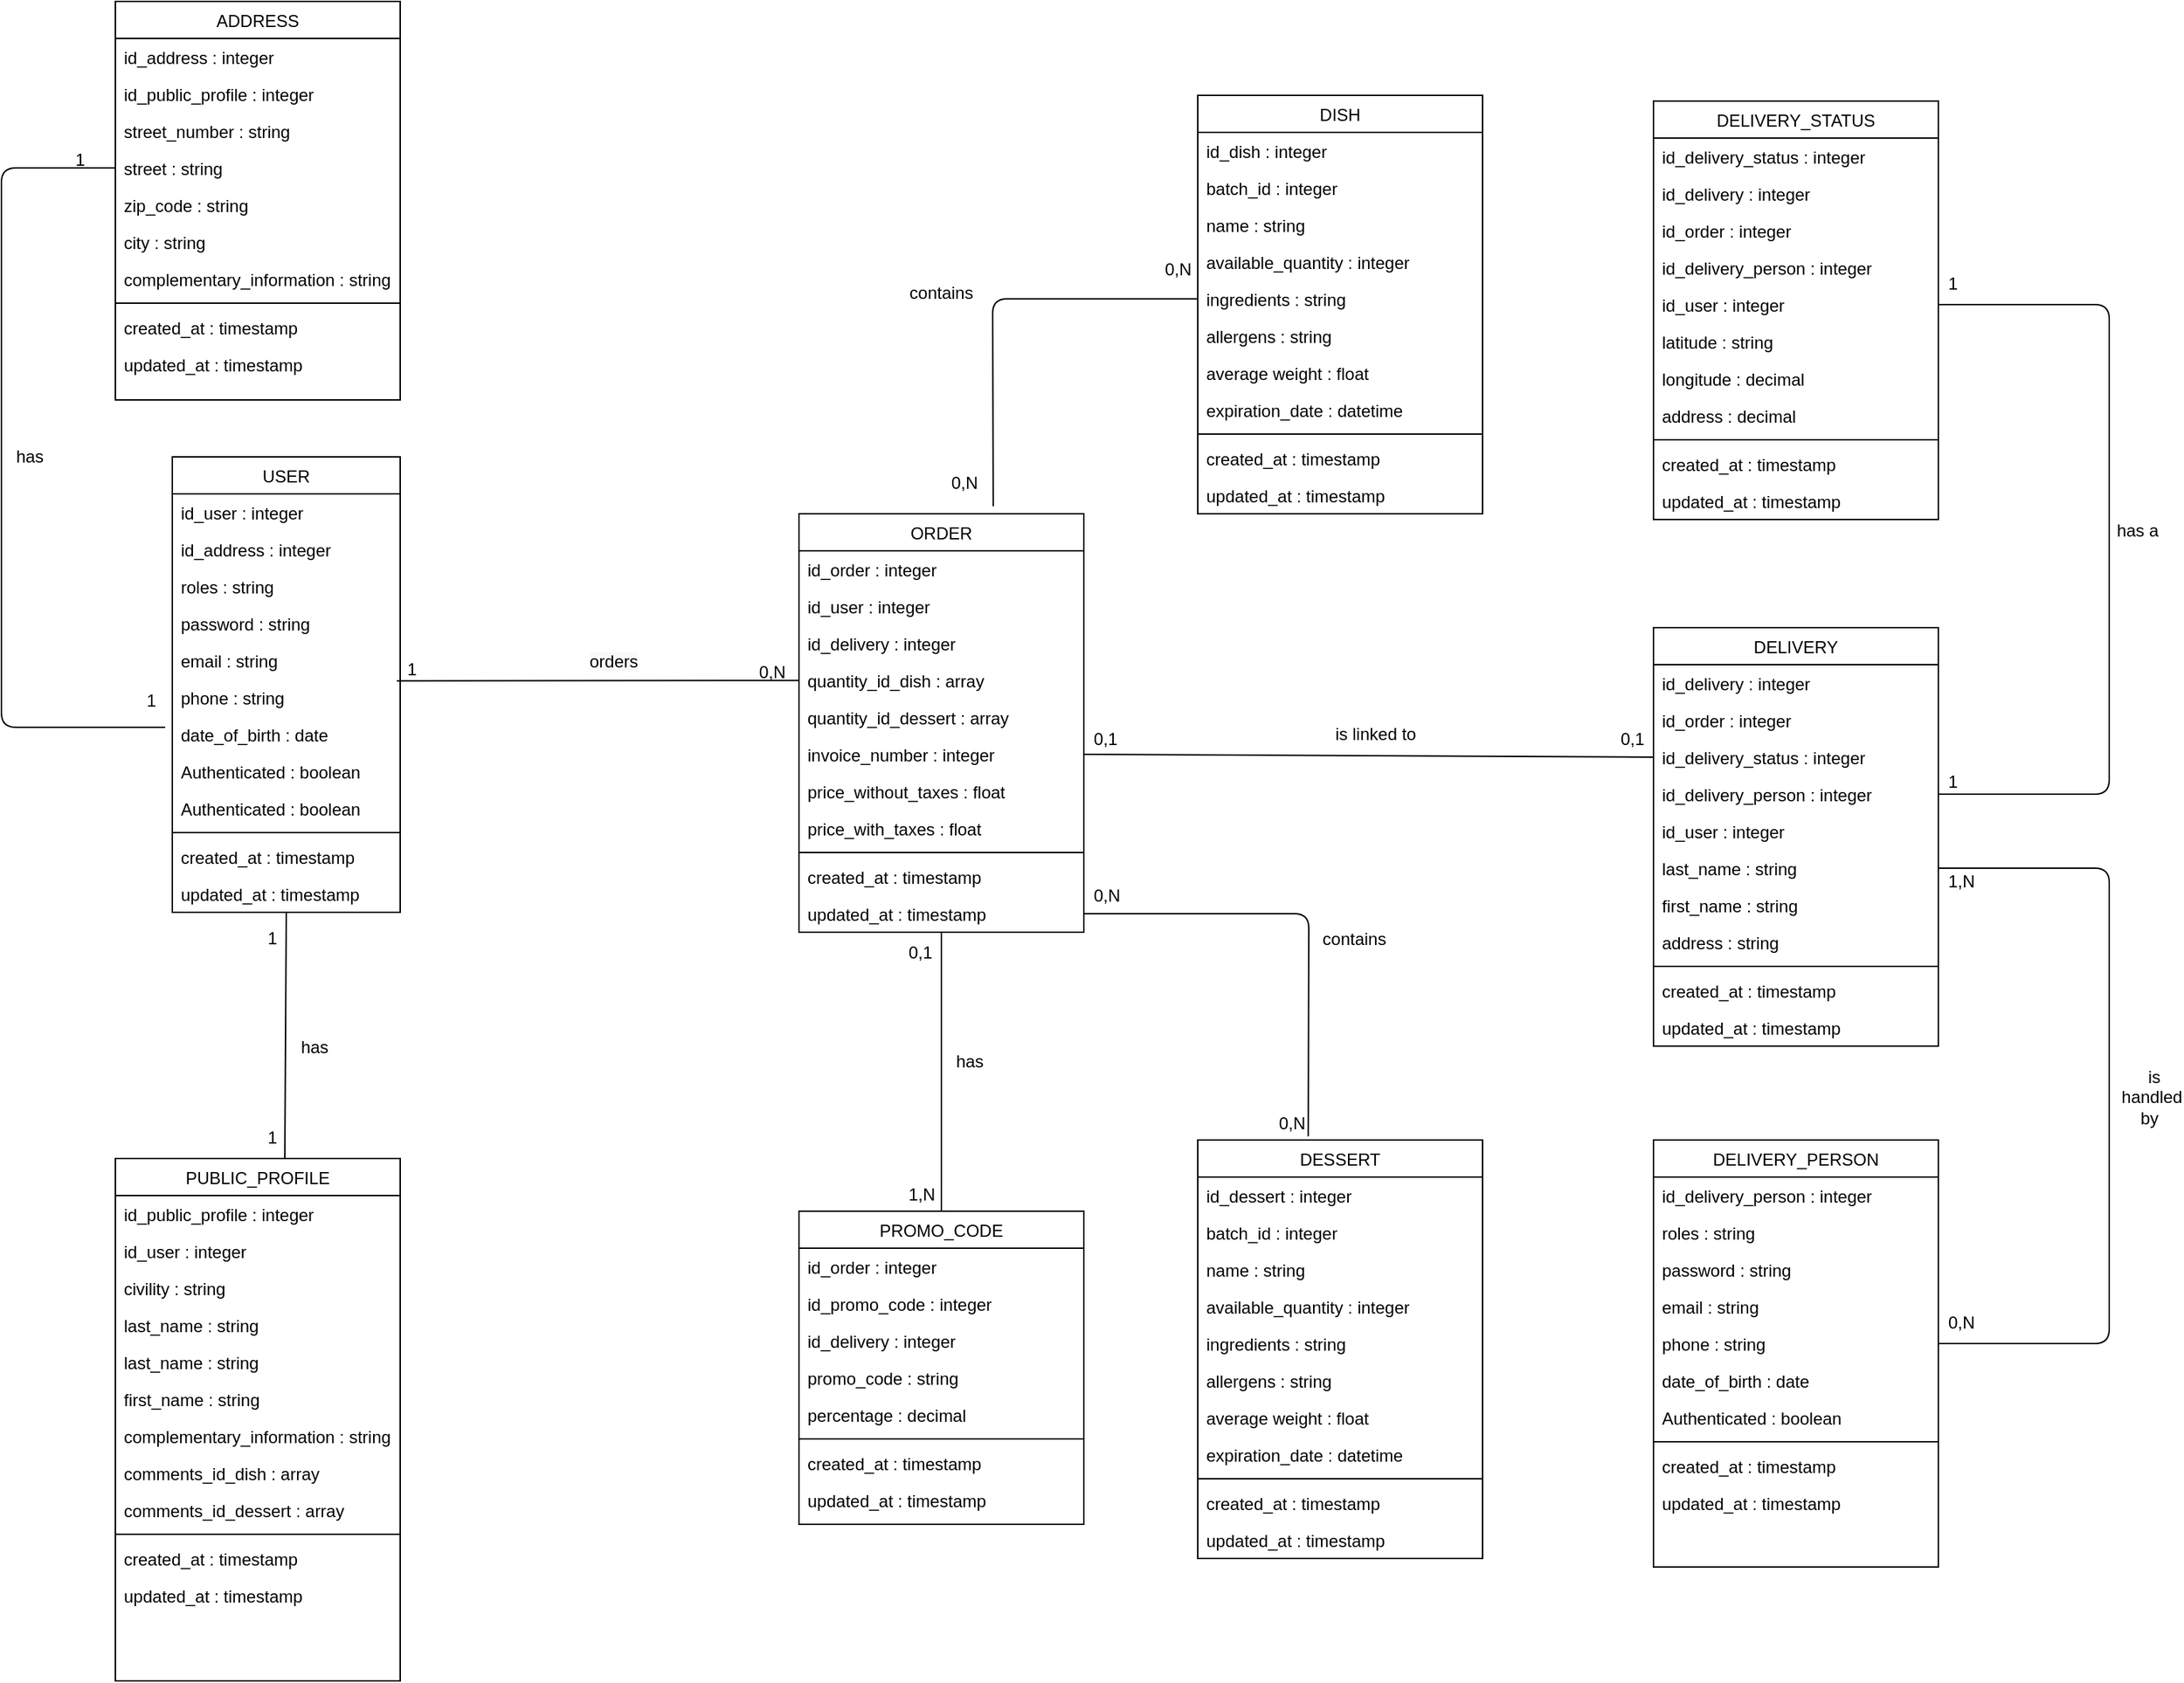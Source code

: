 <mxfile version="14.6.13" type="device"><diagram id="C5RBs43oDa-KdzZeNtuy" name="Page-1"><mxGraphModel dx="1886" dy="1972" grid="1" gridSize="10" guides="1" tooltips="1" connect="1" arrows="1" fold="1" page="1" pageScale="1" pageWidth="827" pageHeight="1169" math="0" shadow="0"><root><mxCell id="WIyWlLk6GJQsqaUBKTNV-0"/><mxCell id="WIyWlLk6GJQsqaUBKTNV-1" parent="WIyWlLk6GJQsqaUBKTNV-0"/><mxCell id="zkfFHV4jXpPFQw0GAbJ--6" value="USER" style="swimlane;fontStyle=0;align=center;verticalAlign=top;childLayout=stackLayout;horizontal=1;startSize=26;horizontalStack=0;resizeParent=1;resizeLast=0;collapsible=1;marginBottom=0;rounded=0;shadow=0;strokeWidth=1;" parent="WIyWlLk6GJQsqaUBKTNV-1" vertex="1"><mxGeometry x="160" y="80" width="160" height="320" as="geometry"><mxRectangle x="130" y="380" width="160" height="26" as="alternateBounds"/></mxGeometry></mxCell><mxCell id="zkfFHV4jXpPFQw0GAbJ--7" value="id_user : integer" style="text;align=left;verticalAlign=top;spacingLeft=4;spacingRight=4;overflow=hidden;rotatable=0;points=[[0,0.5],[1,0.5]];portConstraint=eastwest;" parent="zkfFHV4jXpPFQw0GAbJ--6" vertex="1"><mxGeometry y="26" width="160" height="26" as="geometry"/></mxCell><mxCell id="uL6CH6kMxRRnZn6X0IcA-140" value="id_address : integer" style="text;align=left;verticalAlign=top;spacingLeft=4;spacingRight=4;overflow=hidden;rotatable=0;points=[[0,0.5],[1,0.5]];portConstraint=eastwest;" parent="zkfFHV4jXpPFQw0GAbJ--6" vertex="1"><mxGeometry y="52" width="160" height="26" as="geometry"/></mxCell><mxCell id="zkfFHV4jXpPFQw0GAbJ--8" value="roles : string" style="text;align=left;verticalAlign=top;spacingLeft=4;spacingRight=4;overflow=hidden;rotatable=0;points=[[0,0.5],[1,0.5]];portConstraint=eastwest;rounded=0;shadow=0;html=0;" parent="zkfFHV4jXpPFQw0GAbJ--6" vertex="1"><mxGeometry y="78" width="160" height="26" as="geometry"/></mxCell><mxCell id="uL6CH6kMxRRnZn6X0IcA-0" value="password : string" style="text;align=left;verticalAlign=top;spacingLeft=4;spacingRight=4;overflow=hidden;rotatable=0;points=[[0,0.5],[1,0.5]];portConstraint=eastwest;rounded=0;shadow=0;html=0;" parent="zkfFHV4jXpPFQw0GAbJ--6" vertex="1"><mxGeometry y="104" width="160" height="26" as="geometry"/></mxCell><mxCell id="uL6CH6kMxRRnZn6X0IcA-1" value="email : string" style="text;align=left;verticalAlign=top;spacingLeft=4;spacingRight=4;overflow=hidden;rotatable=0;points=[[0,0.5],[1,0.5]];portConstraint=eastwest;rounded=0;shadow=0;html=0;" parent="zkfFHV4jXpPFQw0GAbJ--6" vertex="1"><mxGeometry y="130" width="160" height="26" as="geometry"/></mxCell><mxCell id="uL6CH6kMxRRnZn6X0IcA-3" value="phone : string" style="text;align=left;verticalAlign=top;spacingLeft=4;spacingRight=4;overflow=hidden;rotatable=0;points=[[0,0.5],[1,0.5]];portConstraint=eastwest;rounded=0;shadow=0;html=0;" parent="zkfFHV4jXpPFQw0GAbJ--6" vertex="1"><mxGeometry y="156" width="160" height="26" as="geometry"/></mxCell><mxCell id="uL6CH6kMxRRnZn6X0IcA-22" value="date_of_birth : date" style="text;align=left;verticalAlign=top;spacingLeft=4;spacingRight=4;overflow=hidden;rotatable=0;points=[[0,0.5],[1,0.5]];portConstraint=eastwest;rounded=0;shadow=0;html=0;" parent="zkfFHV4jXpPFQw0GAbJ--6" vertex="1"><mxGeometry y="182" width="160" height="26" as="geometry"/></mxCell><mxCell id="uL6CH6kMxRRnZn6X0IcA-137" value="Authenticated : boolean" style="text;align=left;verticalAlign=top;spacingLeft=4;spacingRight=4;overflow=hidden;rotatable=0;points=[[0,0.5],[1,0.5]];portConstraint=eastwest;rounded=0;shadow=0;html=0;" parent="zkfFHV4jXpPFQw0GAbJ--6" vertex="1"><mxGeometry y="208" width="160" height="26" as="geometry"/></mxCell><mxCell id="uL6CH6kMxRRnZn6X0IcA-4" value="Authenticated : boolean" style="text;align=left;verticalAlign=top;spacingLeft=4;spacingRight=4;overflow=hidden;rotatable=0;points=[[0,0.5],[1,0.5]];portConstraint=eastwest;rounded=0;shadow=0;html=0;" parent="zkfFHV4jXpPFQw0GAbJ--6" vertex="1"><mxGeometry y="234" width="160" height="26" as="geometry"/></mxCell><mxCell id="zkfFHV4jXpPFQw0GAbJ--9" value="" style="line;html=1;strokeWidth=1;align=left;verticalAlign=middle;spacingTop=-1;spacingLeft=3;spacingRight=3;rotatable=0;labelPosition=right;points=[];portConstraint=eastwest;" parent="zkfFHV4jXpPFQw0GAbJ--6" vertex="1"><mxGeometry y="260" width="160" height="8" as="geometry"/></mxCell><mxCell id="zkfFHV4jXpPFQw0GAbJ--11" value="created_at : timestamp" style="text;align=left;verticalAlign=top;spacingLeft=4;spacingRight=4;overflow=hidden;rotatable=0;points=[[0,0.5],[1,0.5]];portConstraint=eastwest;" parent="zkfFHV4jXpPFQw0GAbJ--6" vertex="1"><mxGeometry y="268" width="160" height="26" as="geometry"/></mxCell><mxCell id="zkfFHV4jXpPFQw0GAbJ--10" value="updated_at : timestamp" style="text;align=left;verticalAlign=top;spacingLeft=4;spacingRight=4;overflow=hidden;rotatable=0;points=[[0,0.5],[1,0.5]];portConstraint=eastwest;fontStyle=0" parent="zkfFHV4jXpPFQw0GAbJ--6" vertex="1"><mxGeometry y="294" width="160" height="26" as="geometry"/></mxCell><mxCell id="uL6CH6kMxRRnZn6X0IcA-5" value="ADDRESS&#10;" style="swimlane;fontStyle=0;align=center;verticalAlign=top;childLayout=stackLayout;horizontal=1;startSize=26;horizontalStack=0;resizeParent=1;resizeLast=0;collapsible=1;marginBottom=0;rounded=0;shadow=0;strokeWidth=1;" parent="WIyWlLk6GJQsqaUBKTNV-1" vertex="1"><mxGeometry x="120" y="-240" width="200" height="280" as="geometry"><mxRectangle x="130" y="380" width="160" height="26" as="alternateBounds"/></mxGeometry></mxCell><mxCell id="uL6CH6kMxRRnZn6X0IcA-6" value="id_address : integer" style="text;align=left;verticalAlign=top;spacingLeft=4;spacingRight=4;overflow=hidden;rotatable=0;points=[[0,0.5],[1,0.5]];portConstraint=eastwest;" parent="uL6CH6kMxRRnZn6X0IcA-5" vertex="1"><mxGeometry y="26" width="200" height="26" as="geometry"/></mxCell><mxCell id="uL6CH6kMxRRnZn6X0IcA-7" value="id_public_profile : integer" style="text;align=left;verticalAlign=top;spacingLeft=4;spacingRight=4;overflow=hidden;rotatable=0;points=[[0,0.5],[1,0.5]];portConstraint=eastwest;rounded=0;shadow=0;html=0;" parent="uL6CH6kMxRRnZn6X0IcA-5" vertex="1"><mxGeometry y="52" width="200" height="26" as="geometry"/></mxCell><mxCell id="uL6CH6kMxRRnZn6X0IcA-8" value="street_number : string" style="text;align=left;verticalAlign=top;spacingLeft=4;spacingRight=4;overflow=hidden;rotatable=0;points=[[0,0.5],[1,0.5]];portConstraint=eastwest;rounded=0;shadow=0;html=0;" parent="uL6CH6kMxRRnZn6X0IcA-5" vertex="1"><mxGeometry y="78" width="200" height="26" as="geometry"/></mxCell><mxCell id="uL6CH6kMxRRnZn6X0IcA-9" value="street : string" style="text;align=left;verticalAlign=top;spacingLeft=4;spacingRight=4;overflow=hidden;rotatable=0;points=[[0,0.5],[1,0.5]];portConstraint=eastwest;rounded=0;shadow=0;html=0;" parent="uL6CH6kMxRRnZn6X0IcA-5" vertex="1"><mxGeometry y="104" width="200" height="26" as="geometry"/></mxCell><mxCell id="uL6CH6kMxRRnZn6X0IcA-10" value="zip_code : string" style="text;align=left;verticalAlign=top;spacingLeft=4;spacingRight=4;overflow=hidden;rotatable=0;points=[[0,0.5],[1,0.5]];portConstraint=eastwest;rounded=0;shadow=0;html=0;" parent="uL6CH6kMxRRnZn6X0IcA-5" vertex="1"><mxGeometry y="130" width="200" height="26" as="geometry"/></mxCell><mxCell id="uL6CH6kMxRRnZn6X0IcA-11" value="city : string" style="text;align=left;verticalAlign=top;spacingLeft=4;spacingRight=4;overflow=hidden;rotatable=0;points=[[0,0.5],[1,0.5]];portConstraint=eastwest;rounded=0;shadow=0;html=0;" parent="uL6CH6kMxRRnZn6X0IcA-5" vertex="1"><mxGeometry y="156" width="200" height="26" as="geometry"/></mxCell><mxCell id="uL6CH6kMxRRnZn6X0IcA-15" value="complementary_information : string" style="text;align=left;verticalAlign=top;spacingLeft=4;spacingRight=4;overflow=hidden;rotatable=0;points=[[0,0.5],[1,0.5]];portConstraint=eastwest;rounded=0;shadow=0;html=0;" parent="uL6CH6kMxRRnZn6X0IcA-5" vertex="1"><mxGeometry y="182" width="200" height="26" as="geometry"/></mxCell><mxCell id="uL6CH6kMxRRnZn6X0IcA-12" value="" style="line;html=1;strokeWidth=1;align=left;verticalAlign=middle;spacingTop=-1;spacingLeft=3;spacingRight=3;rotatable=0;labelPosition=right;points=[];portConstraint=eastwest;" parent="uL6CH6kMxRRnZn6X0IcA-5" vertex="1"><mxGeometry y="208" width="200" height="8" as="geometry"/></mxCell><mxCell id="uL6CH6kMxRRnZn6X0IcA-13" value="created_at : timestamp" style="text;align=left;verticalAlign=top;spacingLeft=4;spacingRight=4;overflow=hidden;rotatable=0;points=[[0,0.5],[1,0.5]];portConstraint=eastwest;" parent="uL6CH6kMxRRnZn6X0IcA-5" vertex="1"><mxGeometry y="216" width="200" height="26" as="geometry"/></mxCell><mxCell id="uL6CH6kMxRRnZn6X0IcA-14" value="updated_at : timestamp" style="text;align=left;verticalAlign=top;spacingLeft=4;spacingRight=4;overflow=hidden;rotatable=0;points=[[0,0.5],[1,0.5]];portConstraint=eastwest;fontStyle=0" parent="uL6CH6kMxRRnZn6X0IcA-5" vertex="1"><mxGeometry y="242" width="200" height="26" as="geometry"/></mxCell><mxCell id="uL6CH6kMxRRnZn6X0IcA-16" value="PUBLIC_PROFILE" style="swimlane;fontStyle=0;align=center;verticalAlign=top;childLayout=stackLayout;horizontal=1;startSize=26;horizontalStack=0;resizeParent=1;resizeLast=0;collapsible=1;marginBottom=0;rounded=0;shadow=0;strokeWidth=1;" parent="WIyWlLk6GJQsqaUBKTNV-1" vertex="1"><mxGeometry x="120" y="573" width="200" height="367" as="geometry"><mxRectangle x="130" y="380" width="160" height="26" as="alternateBounds"/></mxGeometry></mxCell><mxCell id="uL6CH6kMxRRnZn6X0IcA-17" value="id_public_profile : integer" style="text;align=left;verticalAlign=top;spacingLeft=4;spacingRight=4;overflow=hidden;rotatable=0;points=[[0,0.5],[1,0.5]];portConstraint=eastwest;" parent="uL6CH6kMxRRnZn6X0IcA-16" vertex="1"><mxGeometry y="26" width="200" height="26" as="geometry"/></mxCell><mxCell id="uL6CH6kMxRRnZn6X0IcA-18" value="id_user : integer" style="text;align=left;verticalAlign=top;spacingLeft=4;spacingRight=4;overflow=hidden;rotatable=0;points=[[0,0.5],[1,0.5]];portConstraint=eastwest;rounded=0;shadow=0;html=0;" parent="uL6CH6kMxRRnZn6X0IcA-16" vertex="1"><mxGeometry y="52" width="200" height="26" as="geometry"/></mxCell><mxCell id="uL6CH6kMxRRnZn6X0IcA-19" value="civility : string" style="text;align=left;verticalAlign=top;spacingLeft=4;spacingRight=4;overflow=hidden;rotatable=0;points=[[0,0.5],[1,0.5]];portConstraint=eastwest;rounded=0;shadow=0;html=0;" parent="uL6CH6kMxRRnZn6X0IcA-16" vertex="1"><mxGeometry y="78" width="200" height="26" as="geometry"/></mxCell><mxCell id="uL6CH6kMxRRnZn6X0IcA-136" value="last_name : string" style="text;align=left;verticalAlign=top;spacingLeft=4;spacingRight=4;overflow=hidden;rotatable=0;points=[[0,0.5],[1,0.5]];portConstraint=eastwest;rounded=0;shadow=0;html=0;" parent="uL6CH6kMxRRnZn6X0IcA-16" vertex="1"><mxGeometry y="104" width="200" height="26" as="geometry"/></mxCell><mxCell id="uL6CH6kMxRRnZn6X0IcA-20" value="last_name : string" style="text;align=left;verticalAlign=top;spacingLeft=4;spacingRight=4;overflow=hidden;rotatable=0;points=[[0,0.5],[1,0.5]];portConstraint=eastwest;rounded=0;shadow=0;html=0;" parent="uL6CH6kMxRRnZn6X0IcA-16" vertex="1"><mxGeometry y="130" width="200" height="26" as="geometry"/></mxCell><mxCell id="uL6CH6kMxRRnZn6X0IcA-21" value="first_name : string" style="text;align=left;verticalAlign=top;spacingLeft=4;spacingRight=4;overflow=hidden;rotatable=0;points=[[0,0.5],[1,0.5]];portConstraint=eastwest;rounded=0;shadow=0;html=0;" parent="uL6CH6kMxRRnZn6X0IcA-16" vertex="1"><mxGeometry y="156" width="200" height="26" as="geometry"/></mxCell><mxCell id="uL6CH6kMxRRnZn6X0IcA-23" value="complementary_information : string" style="text;align=left;verticalAlign=top;spacingLeft=4;spacingRight=4;overflow=hidden;rotatable=0;points=[[0,0.5],[1,0.5]];portConstraint=eastwest;rounded=0;shadow=0;html=0;" parent="uL6CH6kMxRRnZn6X0IcA-16" vertex="1"><mxGeometry y="182" width="200" height="26" as="geometry"/></mxCell><mxCell id="uL6CH6kMxRRnZn6X0IcA-135" value="comments_id_dish : array" style="text;align=left;verticalAlign=top;spacingLeft=4;spacingRight=4;overflow=hidden;rotatable=0;points=[[0,0.5],[1,0.5]];portConstraint=eastwest;rounded=0;shadow=0;html=0;" parent="uL6CH6kMxRRnZn6X0IcA-16" vertex="1"><mxGeometry y="208" width="200" height="26" as="geometry"/></mxCell><mxCell id="uL6CH6kMxRRnZn6X0IcA-142" value="comments_id_dessert : array" style="text;align=left;verticalAlign=top;spacingLeft=4;spacingRight=4;overflow=hidden;rotatable=0;points=[[0,0.5],[1,0.5]];portConstraint=eastwest;rounded=0;shadow=0;html=0;" parent="uL6CH6kMxRRnZn6X0IcA-16" vertex="1"><mxGeometry y="234" width="200" height="26" as="geometry"/></mxCell><mxCell id="uL6CH6kMxRRnZn6X0IcA-24" value="" style="line;html=1;strokeWidth=1;align=left;verticalAlign=middle;spacingTop=-1;spacingLeft=3;spacingRight=3;rotatable=0;labelPosition=right;points=[];portConstraint=eastwest;" parent="uL6CH6kMxRRnZn6X0IcA-16" vertex="1"><mxGeometry y="260" width="200" height="8" as="geometry"/></mxCell><mxCell id="uL6CH6kMxRRnZn6X0IcA-25" value="created_at : timestamp" style="text;align=left;verticalAlign=top;spacingLeft=4;spacingRight=4;overflow=hidden;rotatable=0;points=[[0,0.5],[1,0.5]];portConstraint=eastwest;" parent="uL6CH6kMxRRnZn6X0IcA-16" vertex="1"><mxGeometry y="268" width="200" height="26" as="geometry"/></mxCell><mxCell id="uL6CH6kMxRRnZn6X0IcA-26" value="updated_at : timestamp" style="text;align=left;verticalAlign=top;spacingLeft=4;spacingRight=4;overflow=hidden;rotatable=0;points=[[0,0.5],[1,0.5]];portConstraint=eastwest;fontStyle=0" parent="uL6CH6kMxRRnZn6X0IcA-16" vertex="1"><mxGeometry y="294" width="200" height="26" as="geometry"/></mxCell><mxCell id="uL6CH6kMxRRnZn6X0IcA-28" value="" style="endArrow=none;html=1;entryX=0;entryY=0.5;entryDx=0;entryDy=0;" parent="WIyWlLk6GJQsqaUBKTNV-1" target="uL6CH6kMxRRnZn6X0IcA-9" edge="1"><mxGeometry width="50" height="50" relative="1" as="geometry"><mxPoint x="155" y="270" as="sourcePoint"/><mxPoint x="90" y="10" as="targetPoint"/><Array as="points"><mxPoint x="40" y="270"/><mxPoint x="40" y="-123"/></Array></mxGeometry></mxCell><mxCell id="uL6CH6kMxRRnZn6X0IcA-29" value="1" style="resizable=0;align=left;verticalAlign=bottom;labelBackgroundColor=none;fontSize=12;" parent="WIyWlLk6GJQsqaUBKTNV-1" connectable="0" vertex="1"><mxGeometry x="90" y="-120" as="geometry"/></mxCell><mxCell id="uL6CH6kMxRRnZn6X0IcA-31" value="" style="endArrow=none;html=1;entryX=0.5;entryY=1;entryDx=0;entryDy=0;exitX=0.595;exitY=0;exitDx=0;exitDy=0;exitPerimeter=0;" parent="WIyWlLk6GJQsqaUBKTNV-1" source="uL6CH6kMxRRnZn6X0IcA-16" target="zkfFHV4jXpPFQw0GAbJ--6" edge="1"><mxGeometry width="50" height="50" relative="1" as="geometry"><mxPoint x="240" y="441" as="sourcePoint"/><mxPoint x="280" y="380" as="targetPoint"/></mxGeometry></mxCell><mxCell id="uL6CH6kMxRRnZn6X0IcA-33" value="1" style="resizable=0;align=left;verticalAlign=bottom;labelBackgroundColor=none;fontSize=12;" parent="WIyWlLk6GJQsqaUBKTNV-1" connectable="0" vertex="1"><mxGeometry x="220" y="540" as="geometry"><mxPoint x="5" y="27" as="offset"/></mxGeometry></mxCell><mxCell id="uL6CH6kMxRRnZn6X0IcA-34" value="has" style="text;html=1;strokeColor=none;fillColor=none;align=center;verticalAlign=middle;whiteSpace=wrap;rounded=0;" parent="WIyWlLk6GJQsqaUBKTNV-1" vertex="1"><mxGeometry x="40" y="75" width="40" height="10" as="geometry"/></mxCell><mxCell id="uL6CH6kMxRRnZn6X0IcA-37" value="has" style="text;html=1;strokeColor=none;fillColor=none;align=center;verticalAlign=middle;whiteSpace=wrap;rounded=0;" parent="WIyWlLk6GJQsqaUBKTNV-1" vertex="1"><mxGeometry x="240" y="490" width="40" height="10" as="geometry"/></mxCell><mxCell id="uL6CH6kMxRRnZn6X0IcA-41" value="ORDER" style="swimlane;fontStyle=0;align=center;verticalAlign=top;childLayout=stackLayout;horizontal=1;startSize=26;horizontalStack=0;resizeParent=1;resizeLast=0;collapsible=1;marginBottom=0;rounded=0;shadow=0;strokeWidth=1;" parent="WIyWlLk6GJQsqaUBKTNV-1" vertex="1"><mxGeometry x="600" y="120" width="200" height="294" as="geometry"><mxRectangle x="130" y="380" width="160" height="26" as="alternateBounds"/></mxGeometry></mxCell><mxCell id="uL6CH6kMxRRnZn6X0IcA-42" value="id_order : integer" style="text;align=left;verticalAlign=top;spacingLeft=4;spacingRight=4;overflow=hidden;rotatable=0;points=[[0,0.5],[1,0.5]];portConstraint=eastwest;" parent="uL6CH6kMxRRnZn6X0IcA-41" vertex="1"><mxGeometry y="26" width="200" height="26" as="geometry"/></mxCell><mxCell id="uL6CH6kMxRRnZn6X0IcA-44" value="id_user : integer" style="text;align=left;verticalAlign=top;spacingLeft=4;spacingRight=4;overflow=hidden;rotatable=0;points=[[0,0.5],[1,0.5]];portConstraint=eastwest;rounded=0;shadow=0;html=0;" parent="uL6CH6kMxRRnZn6X0IcA-41" vertex="1"><mxGeometry y="52" width="200" height="26" as="geometry"/></mxCell><mxCell id="uL6CH6kMxRRnZn6X0IcA-45" value="id_delivery : integer" style="text;align=left;verticalAlign=top;spacingLeft=4;spacingRight=4;overflow=hidden;rotatable=0;points=[[0,0.5],[1,0.5]];portConstraint=eastwest;rounded=0;shadow=0;html=0;" parent="uL6CH6kMxRRnZn6X0IcA-41" vertex="1"><mxGeometry y="78" width="200" height="26" as="geometry"/></mxCell><mxCell id="uL6CH6kMxRRnZn6X0IcA-111" value="quantity_id_dish : array" style="text;align=left;verticalAlign=top;spacingLeft=4;spacingRight=4;overflow=hidden;rotatable=0;points=[[0,0.5],[1,0.5]];portConstraint=eastwest;rounded=0;shadow=0;html=0;" parent="uL6CH6kMxRRnZn6X0IcA-41" vertex="1"><mxGeometry y="104" width="200" height="26" as="geometry"/></mxCell><mxCell id="uL6CH6kMxRRnZn6X0IcA-112" value="quantity_id_dessert : array" style="text;align=left;verticalAlign=top;spacingLeft=4;spacingRight=4;overflow=hidden;rotatable=0;points=[[0,0.5],[1,0.5]];portConstraint=eastwest;rounded=0;shadow=0;html=0;" parent="uL6CH6kMxRRnZn6X0IcA-41" vertex="1"><mxGeometry y="130" width="200" height="26" as="geometry"/></mxCell><mxCell id="uL6CH6kMxRRnZn6X0IcA-43" value="invoice_number : integer" style="text;align=left;verticalAlign=top;spacingLeft=4;spacingRight=4;overflow=hidden;rotatable=0;points=[[0,0.5],[1,0.5]];portConstraint=eastwest;rounded=0;shadow=0;html=0;" parent="uL6CH6kMxRRnZn6X0IcA-41" vertex="1"><mxGeometry y="156" width="200" height="26" as="geometry"/></mxCell><mxCell id="uL6CH6kMxRRnZn6X0IcA-47" value="price_without_taxes : float" style="text;align=left;verticalAlign=top;spacingLeft=4;spacingRight=4;overflow=hidden;rotatable=0;points=[[0,0.5],[1,0.5]];portConstraint=eastwest;rounded=0;shadow=0;html=0;" parent="uL6CH6kMxRRnZn6X0IcA-41" vertex="1"><mxGeometry y="182" width="200" height="26" as="geometry"/></mxCell><mxCell id="uL6CH6kMxRRnZn6X0IcA-48" value="price_with_taxes : float" style="text;align=left;verticalAlign=top;spacingLeft=4;spacingRight=4;overflow=hidden;rotatable=0;points=[[0,0.5],[1,0.5]];portConstraint=eastwest;rounded=0;shadow=0;html=0;" parent="uL6CH6kMxRRnZn6X0IcA-41" vertex="1"><mxGeometry y="208" width="200" height="26" as="geometry"/></mxCell><mxCell id="uL6CH6kMxRRnZn6X0IcA-49" value="" style="line;html=1;strokeWidth=1;align=left;verticalAlign=middle;spacingTop=-1;spacingLeft=3;spacingRight=3;rotatable=0;labelPosition=right;points=[];portConstraint=eastwest;" parent="uL6CH6kMxRRnZn6X0IcA-41" vertex="1"><mxGeometry y="234" width="200" height="8" as="geometry"/></mxCell><mxCell id="uL6CH6kMxRRnZn6X0IcA-50" value="created_at : timestamp" style="text;align=left;verticalAlign=top;spacingLeft=4;spacingRight=4;overflow=hidden;rotatable=0;points=[[0,0.5],[1,0.5]];portConstraint=eastwest;" parent="uL6CH6kMxRRnZn6X0IcA-41" vertex="1"><mxGeometry y="242" width="200" height="26" as="geometry"/></mxCell><mxCell id="uL6CH6kMxRRnZn6X0IcA-51" value="updated_at : timestamp" style="text;align=left;verticalAlign=top;spacingLeft=4;spacingRight=4;overflow=hidden;rotatable=0;points=[[0,0.5],[1,0.5]];portConstraint=eastwest;fontStyle=0" parent="uL6CH6kMxRRnZn6X0IcA-41" vertex="1"><mxGeometry y="268" width="200" height="26" as="geometry"/></mxCell><mxCell id="uL6CH6kMxRRnZn6X0IcA-52" value="" style="endArrow=none;html=1;exitX=0.985;exitY=1.051;exitDx=0;exitDy=0;exitPerimeter=0;" parent="WIyWlLk6GJQsqaUBKTNV-1" source="uL6CH6kMxRRnZn6X0IcA-1" target="uL6CH6kMxRRnZn6X0IcA-111" edge="1"><mxGeometry width="50" height="50" relative="1" as="geometry"><mxPoint x="420" y="290" as="sourcePoint"/><mxPoint x="470" y="240" as="targetPoint"/></mxGeometry></mxCell><mxCell id="uL6CH6kMxRRnZn6X0IcA-53" value="&lt;span style=&quot;color: rgb(0 , 0 , 0) ; font-family: &amp;#34;helvetica&amp;#34; ; font-size: 12px ; font-style: normal ; font-weight: 400 ; letter-spacing: normal ; text-indent: 0px ; text-transform: none ; word-spacing: 0px ; background-color: rgb(248 , 249 , 250) ; display: inline ; float: none&quot;&gt;orders&lt;/span&gt;" style="text;whiteSpace=wrap;html=1;align=center;" parent="WIyWlLk6GJQsqaUBKTNV-1" vertex="1"><mxGeometry x="350" y="210" width="240" height="30" as="geometry"/></mxCell><mxCell id="uL6CH6kMxRRnZn6X0IcA-55" value="1" style="resizable=0;align=left;verticalAlign=bottom;labelBackgroundColor=none;fontSize=12;" parent="WIyWlLk6GJQsqaUBKTNV-1" connectable="0" vertex="1"><mxGeometry x="320" y="230" as="geometry"><mxPoint x="3" y="8" as="offset"/></mxGeometry></mxCell><mxCell id="uL6CH6kMxRRnZn6X0IcA-56" value="0,N" style="resizable=0;align=left;verticalAlign=bottom;labelBackgroundColor=none;fontSize=12;" parent="WIyWlLk6GJQsqaUBKTNV-1" connectable="0" vertex="1"><mxGeometry x="570" y="240" as="geometry"/></mxCell><mxCell id="uL6CH6kMxRRnZn6X0IcA-62" value="DELIVERY_PERSON" style="swimlane;fontStyle=0;align=center;verticalAlign=top;childLayout=stackLayout;horizontal=1;startSize=26;horizontalStack=0;resizeParent=1;resizeLast=0;collapsible=1;marginBottom=0;rounded=0;shadow=0;strokeWidth=1;" parent="WIyWlLk6GJQsqaUBKTNV-1" vertex="1"><mxGeometry x="1200" y="560" width="200" height="300" as="geometry"><mxRectangle x="130" y="380" width="160" height="26" as="alternateBounds"/></mxGeometry></mxCell><mxCell id="uL6CH6kMxRRnZn6X0IcA-63" value="id_delivery_person : integer" style="text;align=left;verticalAlign=top;spacingLeft=4;spacingRight=4;overflow=hidden;rotatable=0;points=[[0,0.5],[1,0.5]];portConstraint=eastwest;" parent="uL6CH6kMxRRnZn6X0IcA-62" vertex="1"><mxGeometry y="26" width="200" height="26" as="geometry"/></mxCell><mxCell id="uL6CH6kMxRRnZn6X0IcA-64" value="roles : string" style="text;align=left;verticalAlign=top;spacingLeft=4;spacingRight=4;overflow=hidden;rotatable=0;points=[[0,0.5],[1,0.5]];portConstraint=eastwest;rounded=0;shadow=0;html=0;" parent="uL6CH6kMxRRnZn6X0IcA-62" vertex="1"><mxGeometry y="52" width="200" height="26" as="geometry"/></mxCell><mxCell id="uL6CH6kMxRRnZn6X0IcA-65" value="password : string" style="text;align=left;verticalAlign=top;spacingLeft=4;spacingRight=4;overflow=hidden;rotatable=0;points=[[0,0.5],[1,0.5]];portConstraint=eastwest;rounded=0;shadow=0;html=0;" parent="uL6CH6kMxRRnZn6X0IcA-62" vertex="1"><mxGeometry y="78" width="200" height="26" as="geometry"/></mxCell><mxCell id="uL6CH6kMxRRnZn6X0IcA-66" value="email : string" style="text;align=left;verticalAlign=top;spacingLeft=4;spacingRight=4;overflow=hidden;rotatable=0;points=[[0,0.5],[1,0.5]];portConstraint=eastwest;rounded=0;shadow=0;html=0;" parent="uL6CH6kMxRRnZn6X0IcA-62" vertex="1"><mxGeometry y="104" width="200" height="26" as="geometry"/></mxCell><mxCell id="uL6CH6kMxRRnZn6X0IcA-67" value="phone : string" style="text;align=left;verticalAlign=top;spacingLeft=4;spacingRight=4;overflow=hidden;rotatable=0;points=[[0,0.5],[1,0.5]];portConstraint=eastwest;rounded=0;shadow=0;html=0;" parent="uL6CH6kMxRRnZn6X0IcA-62" vertex="1"><mxGeometry y="130" width="200" height="26" as="geometry"/></mxCell><mxCell id="uL6CH6kMxRRnZn6X0IcA-68" value="date_of_birth : date" style="text;align=left;verticalAlign=top;spacingLeft=4;spacingRight=4;overflow=hidden;rotatable=0;points=[[0,0.5],[1,0.5]];portConstraint=eastwest;rounded=0;shadow=0;html=0;" parent="uL6CH6kMxRRnZn6X0IcA-62" vertex="1"><mxGeometry y="156" width="200" height="26" as="geometry"/></mxCell><mxCell id="uL6CH6kMxRRnZn6X0IcA-69" value="Authenticated : boolean" style="text;align=left;verticalAlign=top;spacingLeft=4;spacingRight=4;overflow=hidden;rotatable=0;points=[[0,0.5],[1,0.5]];portConstraint=eastwest;rounded=0;shadow=0;html=0;" parent="uL6CH6kMxRRnZn6X0IcA-62" vertex="1"><mxGeometry y="182" width="200" height="26" as="geometry"/></mxCell><mxCell id="uL6CH6kMxRRnZn6X0IcA-70" value="" style="line;html=1;strokeWidth=1;align=left;verticalAlign=middle;spacingTop=-1;spacingLeft=3;spacingRight=3;rotatable=0;labelPosition=right;points=[];portConstraint=eastwest;" parent="uL6CH6kMxRRnZn6X0IcA-62" vertex="1"><mxGeometry y="208" width="200" height="8" as="geometry"/></mxCell><mxCell id="uL6CH6kMxRRnZn6X0IcA-71" value="created_at : timestamp" style="text;align=left;verticalAlign=top;spacingLeft=4;spacingRight=4;overflow=hidden;rotatable=0;points=[[0,0.5],[1,0.5]];portConstraint=eastwest;" parent="uL6CH6kMxRRnZn6X0IcA-62" vertex="1"><mxGeometry y="216" width="200" height="26" as="geometry"/></mxCell><mxCell id="uL6CH6kMxRRnZn6X0IcA-72" value="updated_at : timestamp" style="text;align=left;verticalAlign=top;spacingLeft=4;spacingRight=4;overflow=hidden;rotatable=0;points=[[0,0.5],[1,0.5]];portConstraint=eastwest;fontStyle=0" parent="uL6CH6kMxRRnZn6X0IcA-62" vertex="1"><mxGeometry y="242" width="200" height="26" as="geometry"/></mxCell><mxCell id="uL6CH6kMxRRnZn6X0IcA-73" value="PROMO_CODE&#10;" style="swimlane;fontStyle=0;align=center;verticalAlign=top;childLayout=stackLayout;horizontal=1;startSize=26;horizontalStack=0;resizeParent=1;resizeLast=0;collapsible=1;marginBottom=0;rounded=0;shadow=0;strokeWidth=1;" parent="WIyWlLk6GJQsqaUBKTNV-1" vertex="1"><mxGeometry x="600" y="610" width="200" height="220" as="geometry"><mxRectangle x="130" y="380" width="160" height="26" as="alternateBounds"/></mxGeometry></mxCell><mxCell id="uL6CH6kMxRRnZn6X0IcA-74" value="id_order : integer" style="text;align=left;verticalAlign=top;spacingLeft=4;spacingRight=4;overflow=hidden;rotatable=0;points=[[0,0.5],[1,0.5]];portConstraint=eastwest;" parent="uL6CH6kMxRRnZn6X0IcA-73" vertex="1"><mxGeometry y="26" width="200" height="26" as="geometry"/></mxCell><mxCell id="uL6CH6kMxRRnZn6X0IcA-75" value="id_promo_code : integer" style="text;align=left;verticalAlign=top;spacingLeft=4;spacingRight=4;overflow=hidden;rotatable=0;points=[[0,0.5],[1,0.5]];portConstraint=eastwest;rounded=0;shadow=0;html=0;" parent="uL6CH6kMxRRnZn6X0IcA-73" vertex="1"><mxGeometry y="52" width="200" height="26" as="geometry"/></mxCell><mxCell id="uL6CH6kMxRRnZn6X0IcA-76" value="id_delivery : integer" style="text;align=left;verticalAlign=top;spacingLeft=4;spacingRight=4;overflow=hidden;rotatable=0;points=[[0,0.5],[1,0.5]];portConstraint=eastwest;rounded=0;shadow=0;html=0;" parent="uL6CH6kMxRRnZn6X0IcA-73" vertex="1"><mxGeometry y="78" width="200" height="26" as="geometry"/></mxCell><mxCell id="uL6CH6kMxRRnZn6X0IcA-77" value="promo_code : string" style="text;align=left;verticalAlign=top;spacingLeft=4;spacingRight=4;overflow=hidden;rotatable=0;points=[[0,0.5],[1,0.5]];portConstraint=eastwest;rounded=0;shadow=0;html=0;" parent="uL6CH6kMxRRnZn6X0IcA-73" vertex="1"><mxGeometry y="104" width="200" height="26" as="geometry"/></mxCell><mxCell id="uL6CH6kMxRRnZn6X0IcA-78" value="percentage : decimal" style="text;align=left;verticalAlign=top;spacingLeft=4;spacingRight=4;overflow=hidden;rotatable=0;points=[[0,0.5],[1,0.5]];portConstraint=eastwest;rounded=0;shadow=0;html=0;" parent="uL6CH6kMxRRnZn6X0IcA-73" vertex="1"><mxGeometry y="130" width="200" height="26" as="geometry"/></mxCell><mxCell id="uL6CH6kMxRRnZn6X0IcA-80" value="" style="line;html=1;strokeWidth=1;align=left;verticalAlign=middle;spacingTop=-1;spacingLeft=3;spacingRight=3;rotatable=0;labelPosition=right;points=[];portConstraint=eastwest;" parent="uL6CH6kMxRRnZn6X0IcA-73" vertex="1"><mxGeometry y="156" width="200" height="8" as="geometry"/></mxCell><mxCell id="uL6CH6kMxRRnZn6X0IcA-81" value="created_at : timestamp" style="text;align=left;verticalAlign=top;spacingLeft=4;spacingRight=4;overflow=hidden;rotatable=0;points=[[0,0.5],[1,0.5]];portConstraint=eastwest;" parent="uL6CH6kMxRRnZn6X0IcA-73" vertex="1"><mxGeometry y="164" width="200" height="26" as="geometry"/></mxCell><mxCell id="uL6CH6kMxRRnZn6X0IcA-82" value="updated_at : timestamp" style="text;align=left;verticalAlign=top;spacingLeft=4;spacingRight=4;overflow=hidden;rotatable=0;points=[[0,0.5],[1,0.5]];portConstraint=eastwest;fontStyle=0" parent="uL6CH6kMxRRnZn6X0IcA-73" vertex="1"><mxGeometry y="190" width="200" height="26" as="geometry"/></mxCell><mxCell id="uL6CH6kMxRRnZn6X0IcA-83" value="" style="endArrow=none;html=1;entryX=0.5;entryY=1;entryDx=0;entryDy=0;exitX=0.5;exitY=0;exitDx=0;exitDy=0;" parent="WIyWlLk6GJQsqaUBKTNV-1" source="uL6CH6kMxRRnZn6X0IcA-73" target="uL6CH6kMxRRnZn6X0IcA-41" edge="1"><mxGeometry width="50" height="50" relative="1" as="geometry"><mxPoint x="680" y="530" as="sourcePoint"/><mxPoint x="730" y="480" as="targetPoint"/></mxGeometry></mxCell><mxCell id="uL6CH6kMxRRnZn6X0IcA-84" value="has" style="text;html=1;strokeColor=none;fillColor=none;align=center;verticalAlign=middle;whiteSpace=wrap;rounded=0;" parent="WIyWlLk6GJQsqaUBKTNV-1" vertex="1"><mxGeometry x="700" y="500" width="40" height="10" as="geometry"/></mxCell><mxCell id="uL6CH6kMxRRnZn6X0IcA-85" value="0,1" style="resizable=0;align=left;verticalAlign=bottom;labelBackgroundColor=none;fontSize=12;" parent="WIyWlLk6GJQsqaUBKTNV-1" connectable="0" vertex="1"><mxGeometry x="670" y="410" as="geometry"><mxPoint x="5" y="27" as="offset"/></mxGeometry></mxCell><mxCell id="uL6CH6kMxRRnZn6X0IcA-86" value="1,N" style="resizable=0;align=left;verticalAlign=bottom;labelBackgroundColor=none;fontSize=12;" parent="WIyWlLk6GJQsqaUBKTNV-1" connectable="0" vertex="1"><mxGeometry x="670" y="580" as="geometry"><mxPoint x="5" y="27" as="offset"/></mxGeometry></mxCell><mxCell id="uL6CH6kMxRRnZn6X0IcA-87" value="DELIVERY" style="swimlane;fontStyle=0;align=center;verticalAlign=top;childLayout=stackLayout;horizontal=1;startSize=26;horizontalStack=0;resizeParent=1;resizeLast=0;collapsible=1;marginBottom=0;rounded=0;shadow=0;strokeWidth=1;" parent="WIyWlLk6GJQsqaUBKTNV-1" vertex="1"><mxGeometry x="1200" y="200" width="200" height="294" as="geometry"><mxRectangle x="130" y="380" width="160" height="26" as="alternateBounds"/></mxGeometry></mxCell><mxCell id="uL6CH6kMxRRnZn6X0IcA-90" value="id_delivery : integer" style="text;align=left;verticalAlign=top;spacingLeft=4;spacingRight=4;overflow=hidden;rotatable=0;points=[[0,0.5],[1,0.5]];portConstraint=eastwest;rounded=0;shadow=0;html=0;" parent="uL6CH6kMxRRnZn6X0IcA-87" vertex="1"><mxGeometry y="26" width="200" height="26" as="geometry"/></mxCell><mxCell id="uL6CH6kMxRRnZn6X0IcA-88" value="id_order : integer" style="text;align=left;verticalAlign=top;spacingLeft=4;spacingRight=4;overflow=hidden;rotatable=0;points=[[0,0.5],[1,0.5]];portConstraint=eastwest;" parent="uL6CH6kMxRRnZn6X0IcA-87" vertex="1"><mxGeometry y="52" width="200" height="26" as="geometry"/></mxCell><mxCell id="uL6CH6kMxRRnZn6X0IcA-93" value="id_delivery_status : integer" style="text;align=left;verticalAlign=top;spacingLeft=4;spacingRight=4;overflow=hidden;rotatable=0;points=[[0,0.5],[1,0.5]];portConstraint=eastwest;rounded=0;shadow=0;html=0;" parent="uL6CH6kMxRRnZn6X0IcA-87" vertex="1"><mxGeometry y="78" width="200" height="26" as="geometry"/></mxCell><mxCell id="uL6CH6kMxRRnZn6X0IcA-97" value="id_delivery_person : integer" style="text;align=left;verticalAlign=top;spacingLeft=4;spacingRight=4;overflow=hidden;rotatable=0;points=[[0,0.5],[1,0.5]];portConstraint=eastwest;rounded=0;shadow=0;html=0;" parent="uL6CH6kMxRRnZn6X0IcA-87" vertex="1"><mxGeometry y="104" width="200" height="26" as="geometry"/></mxCell><mxCell id="uL6CH6kMxRRnZn6X0IcA-89" value="id_user : integer" style="text;align=left;verticalAlign=top;spacingLeft=4;spacingRight=4;overflow=hidden;rotatable=0;points=[[0,0.5],[1,0.5]];portConstraint=eastwest;rounded=0;shadow=0;html=0;" parent="uL6CH6kMxRRnZn6X0IcA-87" vertex="1"><mxGeometry y="130" width="200" height="26" as="geometry"/></mxCell><mxCell id="uL6CH6kMxRRnZn6X0IcA-91" value="last_name : string" style="text;align=left;verticalAlign=top;spacingLeft=4;spacingRight=4;overflow=hidden;rotatable=0;points=[[0,0.5],[1,0.5]];portConstraint=eastwest;rounded=0;shadow=0;html=0;" parent="uL6CH6kMxRRnZn6X0IcA-87" vertex="1"><mxGeometry y="156" width="200" height="26" as="geometry"/></mxCell><mxCell id="uL6CH6kMxRRnZn6X0IcA-92" value="first_name : string" style="text;align=left;verticalAlign=top;spacingLeft=4;spacingRight=4;overflow=hidden;rotatable=0;points=[[0,0.5],[1,0.5]];portConstraint=eastwest;rounded=0;shadow=0;html=0;" parent="uL6CH6kMxRRnZn6X0IcA-87" vertex="1"><mxGeometry y="182" width="200" height="26" as="geometry"/></mxCell><mxCell id="uL6CH6kMxRRnZn6X0IcA-98" value="address : string" style="text;align=left;verticalAlign=top;spacingLeft=4;spacingRight=4;overflow=hidden;rotatable=0;points=[[0,0.5],[1,0.5]];portConstraint=eastwest;rounded=0;shadow=0;html=0;" parent="uL6CH6kMxRRnZn6X0IcA-87" vertex="1"><mxGeometry y="208" width="200" height="26" as="geometry"/></mxCell><mxCell id="uL6CH6kMxRRnZn6X0IcA-94" value="" style="line;html=1;strokeWidth=1;align=left;verticalAlign=middle;spacingTop=-1;spacingLeft=3;spacingRight=3;rotatable=0;labelPosition=right;points=[];portConstraint=eastwest;" parent="uL6CH6kMxRRnZn6X0IcA-87" vertex="1"><mxGeometry y="234" width="200" height="8" as="geometry"/></mxCell><mxCell id="uL6CH6kMxRRnZn6X0IcA-95" value="created_at : timestamp" style="text;align=left;verticalAlign=top;spacingLeft=4;spacingRight=4;overflow=hidden;rotatable=0;points=[[0,0.5],[1,0.5]];portConstraint=eastwest;" parent="uL6CH6kMxRRnZn6X0IcA-87" vertex="1"><mxGeometry y="242" width="200" height="26" as="geometry"/></mxCell><mxCell id="uL6CH6kMxRRnZn6X0IcA-96" value="updated_at : timestamp" style="text;align=left;verticalAlign=top;spacingLeft=4;spacingRight=4;overflow=hidden;rotatable=0;points=[[0,0.5],[1,0.5]];portConstraint=eastwest;fontStyle=0" parent="uL6CH6kMxRRnZn6X0IcA-87" vertex="1"><mxGeometry y="268" width="200" height="26" as="geometry"/></mxCell><mxCell id="uL6CH6kMxRRnZn6X0IcA-99" value="DELIVERY_STATUS" style="swimlane;fontStyle=0;align=center;verticalAlign=top;childLayout=stackLayout;horizontal=1;startSize=26;horizontalStack=0;resizeParent=1;resizeLast=0;collapsible=1;marginBottom=0;rounded=0;shadow=0;strokeWidth=1;" parent="WIyWlLk6GJQsqaUBKTNV-1" vertex="1"><mxGeometry x="1200" y="-170" width="200" height="294" as="geometry"><mxRectangle x="130" y="380" width="160" height="26" as="alternateBounds"/></mxGeometry></mxCell><mxCell id="uL6CH6kMxRRnZn6X0IcA-102" value="id_delivery_status : integer" style="text;align=left;verticalAlign=top;spacingLeft=4;spacingRight=4;overflow=hidden;rotatable=0;points=[[0,0.5],[1,0.5]];portConstraint=eastwest;rounded=0;shadow=0;html=0;" parent="uL6CH6kMxRRnZn6X0IcA-99" vertex="1"><mxGeometry y="26" width="200" height="26" as="geometry"/></mxCell><mxCell id="uL6CH6kMxRRnZn6X0IcA-100" value="id_delivery : integer" style="text;align=left;verticalAlign=top;spacingLeft=4;spacingRight=4;overflow=hidden;rotatable=0;points=[[0,0.5],[1,0.5]];portConstraint=eastwest;rounded=0;shadow=0;html=0;" parent="uL6CH6kMxRRnZn6X0IcA-99" vertex="1"><mxGeometry y="52" width="200" height="26" as="geometry"/></mxCell><mxCell id="uL6CH6kMxRRnZn6X0IcA-101" value="id_order : integer" style="text;align=left;verticalAlign=top;spacingLeft=4;spacingRight=4;overflow=hidden;rotatable=0;points=[[0,0.5],[1,0.5]];portConstraint=eastwest;" parent="uL6CH6kMxRRnZn6X0IcA-99" vertex="1"><mxGeometry y="78" width="200" height="26" as="geometry"/></mxCell><mxCell id="uL6CH6kMxRRnZn6X0IcA-103" value="id_delivery_person : integer" style="text;align=left;verticalAlign=top;spacingLeft=4;spacingRight=4;overflow=hidden;rotatable=0;points=[[0,0.5],[1,0.5]];portConstraint=eastwest;rounded=0;shadow=0;html=0;" parent="uL6CH6kMxRRnZn6X0IcA-99" vertex="1"><mxGeometry y="104" width="200" height="26" as="geometry"/></mxCell><mxCell id="uL6CH6kMxRRnZn6X0IcA-104" value="id_user : integer" style="text;align=left;verticalAlign=top;spacingLeft=4;spacingRight=4;overflow=hidden;rotatable=0;points=[[0,0.5],[1,0.5]];portConstraint=eastwest;rounded=0;shadow=0;html=0;" parent="uL6CH6kMxRRnZn6X0IcA-99" vertex="1"><mxGeometry y="130" width="200" height="26" as="geometry"/></mxCell><mxCell id="uL6CH6kMxRRnZn6X0IcA-105" value="latitude : string" style="text;align=left;verticalAlign=top;spacingLeft=4;spacingRight=4;overflow=hidden;rotatable=0;points=[[0,0.5],[1,0.5]];portConstraint=eastwest;rounded=0;shadow=0;html=0;" parent="uL6CH6kMxRRnZn6X0IcA-99" vertex="1"><mxGeometry y="156" width="200" height="26" as="geometry"/></mxCell><mxCell id="uL6CH6kMxRRnZn6X0IcA-106" value="longitude : decimal" style="text;align=left;verticalAlign=top;spacingLeft=4;spacingRight=4;overflow=hidden;rotatable=0;points=[[0,0.5],[1,0.5]];portConstraint=eastwest;rounded=0;shadow=0;html=0;" parent="uL6CH6kMxRRnZn6X0IcA-99" vertex="1"><mxGeometry y="182" width="200" height="26" as="geometry"/></mxCell><mxCell id="uL6CH6kMxRRnZn6X0IcA-107" value="address : decimal" style="text;align=left;verticalAlign=top;spacingLeft=4;spacingRight=4;overflow=hidden;rotatable=0;points=[[0,0.5],[1,0.5]];portConstraint=eastwest;rounded=0;shadow=0;html=0;" parent="uL6CH6kMxRRnZn6X0IcA-99" vertex="1"><mxGeometry y="208" width="200" height="26" as="geometry"/></mxCell><mxCell id="uL6CH6kMxRRnZn6X0IcA-108" value="" style="line;html=1;strokeWidth=1;align=left;verticalAlign=middle;spacingTop=-1;spacingLeft=3;spacingRight=3;rotatable=0;labelPosition=right;points=[];portConstraint=eastwest;" parent="uL6CH6kMxRRnZn6X0IcA-99" vertex="1"><mxGeometry y="234" width="200" height="8" as="geometry"/></mxCell><mxCell id="uL6CH6kMxRRnZn6X0IcA-109" value="created_at : timestamp" style="text;align=left;verticalAlign=top;spacingLeft=4;spacingRight=4;overflow=hidden;rotatable=0;points=[[0,0.5],[1,0.5]];portConstraint=eastwest;" parent="uL6CH6kMxRRnZn6X0IcA-99" vertex="1"><mxGeometry y="242" width="200" height="26" as="geometry"/></mxCell><mxCell id="uL6CH6kMxRRnZn6X0IcA-110" value="updated_at : timestamp" style="text;align=left;verticalAlign=top;spacingLeft=4;spacingRight=4;overflow=hidden;rotatable=0;points=[[0,0.5],[1,0.5]];portConstraint=eastwest;fontStyle=0" parent="uL6CH6kMxRRnZn6X0IcA-99" vertex="1"><mxGeometry y="268" width="200" height="26" as="geometry"/></mxCell><mxCell id="uL6CH6kMxRRnZn6X0IcA-113" value="DESSERT" style="swimlane;fontStyle=0;align=center;verticalAlign=top;childLayout=stackLayout;horizontal=1;startSize=26;horizontalStack=0;resizeParent=1;resizeLast=0;collapsible=1;marginBottom=0;rounded=0;shadow=0;strokeWidth=1;" parent="WIyWlLk6GJQsqaUBKTNV-1" vertex="1"><mxGeometry x="880" y="560" width="200" height="294" as="geometry"><mxRectangle x="130" y="380" width="160" height="26" as="alternateBounds"/></mxGeometry></mxCell><mxCell id="uL6CH6kMxRRnZn6X0IcA-117" value="id_dessert : integer" style="text;align=left;verticalAlign=top;spacingLeft=4;spacingRight=4;overflow=hidden;rotatable=0;points=[[0,0.5],[1,0.5]];portConstraint=eastwest;rounded=0;shadow=0;html=0;" parent="uL6CH6kMxRRnZn6X0IcA-113" vertex="1"><mxGeometry y="26" width="200" height="26" as="geometry"/></mxCell><mxCell id="uL6CH6kMxRRnZn6X0IcA-143" value="batch_id : integer" style="text;align=left;verticalAlign=top;spacingLeft=4;spacingRight=4;overflow=hidden;rotatable=0;points=[[0,0.5],[1,0.5]];portConstraint=eastwest;rounded=0;shadow=0;html=0;" parent="uL6CH6kMxRRnZn6X0IcA-113" vertex="1"><mxGeometry y="52" width="200" height="26" as="geometry"/></mxCell><mxCell id="uL6CH6kMxRRnZn6X0IcA-118" value="name : string" style="text;align=left;verticalAlign=top;spacingLeft=4;spacingRight=4;overflow=hidden;rotatable=0;points=[[0,0.5],[1,0.5]];portConstraint=eastwest;rounded=0;shadow=0;html=0;" parent="uL6CH6kMxRRnZn6X0IcA-113" vertex="1"><mxGeometry y="78" width="200" height="26" as="geometry"/></mxCell><mxCell id="uL6CH6kMxRRnZn6X0IcA-116" value="available_quantity : integer" style="text;align=left;verticalAlign=top;spacingLeft=4;spacingRight=4;overflow=hidden;rotatable=0;points=[[0,0.5],[1,0.5]];portConstraint=eastwest;rounded=0;shadow=0;html=0;" parent="uL6CH6kMxRRnZn6X0IcA-113" vertex="1"><mxGeometry y="104" width="200" height="26" as="geometry"/></mxCell><mxCell id="uL6CH6kMxRRnZn6X0IcA-146" value="ingredients : string" style="text;align=left;verticalAlign=top;spacingLeft=4;spacingRight=4;overflow=hidden;rotatable=0;points=[[0,0.5],[1,0.5]];portConstraint=eastwest;rounded=0;shadow=0;html=0;" parent="uL6CH6kMxRRnZn6X0IcA-113" vertex="1"><mxGeometry y="130" width="200" height="26" as="geometry"/></mxCell><mxCell id="uL6CH6kMxRRnZn6X0IcA-119" value="allergens : string" style="text;align=left;verticalAlign=top;spacingLeft=4;spacingRight=4;overflow=hidden;rotatable=0;points=[[0,0.5],[1,0.5]];portConstraint=eastwest;rounded=0;shadow=0;html=0;" parent="uL6CH6kMxRRnZn6X0IcA-113" vertex="1"><mxGeometry y="156" width="200" height="26" as="geometry"/></mxCell><mxCell id="uL6CH6kMxRRnZn6X0IcA-120" value="average weight : float" style="text;align=left;verticalAlign=top;spacingLeft=4;spacingRight=4;overflow=hidden;rotatable=0;points=[[0,0.5],[1,0.5]];portConstraint=eastwest;rounded=0;shadow=0;html=0;" parent="uL6CH6kMxRRnZn6X0IcA-113" vertex="1"><mxGeometry y="182" width="200" height="26" as="geometry"/></mxCell><mxCell id="uL6CH6kMxRRnZn6X0IcA-121" value="expiration_date : datetime" style="text;align=left;verticalAlign=top;spacingLeft=4;spacingRight=4;overflow=hidden;rotatable=0;points=[[0,0.5],[1,0.5]];portConstraint=eastwest;rounded=0;shadow=0;html=0;" parent="uL6CH6kMxRRnZn6X0IcA-113" vertex="1"><mxGeometry y="208" width="200" height="26" as="geometry"/></mxCell><mxCell id="uL6CH6kMxRRnZn6X0IcA-122" value="" style="line;html=1;strokeWidth=1;align=left;verticalAlign=middle;spacingTop=-1;spacingLeft=3;spacingRight=3;rotatable=0;labelPosition=right;points=[];portConstraint=eastwest;" parent="uL6CH6kMxRRnZn6X0IcA-113" vertex="1"><mxGeometry y="234" width="200" height="8" as="geometry"/></mxCell><mxCell id="uL6CH6kMxRRnZn6X0IcA-123" value="created_at : timestamp" style="text;align=left;verticalAlign=top;spacingLeft=4;spacingRight=4;overflow=hidden;rotatable=0;points=[[0,0.5],[1,0.5]];portConstraint=eastwest;" parent="uL6CH6kMxRRnZn6X0IcA-113" vertex="1"><mxGeometry y="242" width="200" height="26" as="geometry"/></mxCell><mxCell id="uL6CH6kMxRRnZn6X0IcA-124" value="updated_at : timestamp" style="text;align=left;verticalAlign=top;spacingLeft=4;spacingRight=4;overflow=hidden;rotatable=0;points=[[0,0.5],[1,0.5]];portConstraint=eastwest;fontStyle=0" parent="uL6CH6kMxRRnZn6X0IcA-113" vertex="1"><mxGeometry y="268" width="200" height="26" as="geometry"/></mxCell><mxCell id="uL6CH6kMxRRnZn6X0IcA-125" value="DISH" style="swimlane;fontStyle=0;align=center;verticalAlign=top;childLayout=stackLayout;horizontal=1;startSize=26;horizontalStack=0;resizeParent=1;resizeLast=0;collapsible=1;marginBottom=0;rounded=0;shadow=0;strokeWidth=1;" parent="WIyWlLk6GJQsqaUBKTNV-1" vertex="1"><mxGeometry x="880" y="-174" width="200" height="294" as="geometry"><mxRectangle x="130" y="380" width="160" height="26" as="alternateBounds"/></mxGeometry></mxCell><mxCell id="uL6CH6kMxRRnZn6X0IcA-126" value="id_dish : integer" style="text;align=left;verticalAlign=top;spacingLeft=4;spacingRight=4;overflow=hidden;rotatable=0;points=[[0,0.5],[1,0.5]];portConstraint=eastwest;rounded=0;shadow=0;html=0;" parent="uL6CH6kMxRRnZn6X0IcA-125" vertex="1"><mxGeometry y="26" width="200" height="26" as="geometry"/></mxCell><mxCell id="uL6CH6kMxRRnZn6X0IcA-144" value="batch_id : integer" style="text;align=left;verticalAlign=top;spacingLeft=4;spacingRight=4;overflow=hidden;rotatable=0;points=[[0,0.5],[1,0.5]];portConstraint=eastwest;rounded=0;shadow=0;html=0;" parent="uL6CH6kMxRRnZn6X0IcA-125" vertex="1"><mxGeometry y="52" width="200" height="26" as="geometry"/></mxCell><mxCell id="uL6CH6kMxRRnZn6X0IcA-145" value="name : string" style="text;align=left;verticalAlign=top;spacingLeft=4;spacingRight=4;overflow=hidden;rotatable=0;points=[[0,0.5],[1,0.5]];portConstraint=eastwest;rounded=0;shadow=0;html=0;" parent="uL6CH6kMxRRnZn6X0IcA-125" vertex="1"><mxGeometry y="78" width="200" height="26" as="geometry"/></mxCell><mxCell id="uL6CH6kMxRRnZn6X0IcA-127" value="available_quantity : integer" style="text;align=left;verticalAlign=top;spacingLeft=4;spacingRight=4;overflow=hidden;rotatable=0;points=[[0,0.5],[1,0.5]];portConstraint=eastwest;rounded=0;shadow=0;html=0;" parent="uL6CH6kMxRRnZn6X0IcA-125" vertex="1"><mxGeometry y="104" width="200" height="26" as="geometry"/></mxCell><mxCell id="uL6CH6kMxRRnZn6X0IcA-128" value="ingredients : string" style="text;align=left;verticalAlign=top;spacingLeft=4;spacingRight=4;overflow=hidden;rotatable=0;points=[[0,0.5],[1,0.5]];portConstraint=eastwest;rounded=0;shadow=0;html=0;" parent="uL6CH6kMxRRnZn6X0IcA-125" vertex="1"><mxGeometry y="130" width="200" height="26" as="geometry"/></mxCell><mxCell id="uL6CH6kMxRRnZn6X0IcA-129" value="allergens : string" style="text;align=left;verticalAlign=top;spacingLeft=4;spacingRight=4;overflow=hidden;rotatable=0;points=[[0,0.5],[1,0.5]];portConstraint=eastwest;rounded=0;shadow=0;html=0;" parent="uL6CH6kMxRRnZn6X0IcA-125" vertex="1"><mxGeometry y="156" width="200" height="26" as="geometry"/></mxCell><mxCell id="uL6CH6kMxRRnZn6X0IcA-130" value="average weight : float" style="text;align=left;verticalAlign=top;spacingLeft=4;spacingRight=4;overflow=hidden;rotatable=0;points=[[0,0.5],[1,0.5]];portConstraint=eastwest;rounded=0;shadow=0;html=0;" parent="uL6CH6kMxRRnZn6X0IcA-125" vertex="1"><mxGeometry y="182" width="200" height="26" as="geometry"/></mxCell><mxCell id="uL6CH6kMxRRnZn6X0IcA-131" value="expiration_date : datetime" style="text;align=left;verticalAlign=top;spacingLeft=4;spacingRight=4;overflow=hidden;rotatable=0;points=[[0,0.5],[1,0.5]];portConstraint=eastwest;rounded=0;shadow=0;html=0;" parent="uL6CH6kMxRRnZn6X0IcA-125" vertex="1"><mxGeometry y="208" width="200" height="26" as="geometry"/></mxCell><mxCell id="uL6CH6kMxRRnZn6X0IcA-132" value="" style="line;html=1;strokeWidth=1;align=left;verticalAlign=middle;spacingTop=-1;spacingLeft=3;spacingRight=3;rotatable=0;labelPosition=right;points=[];portConstraint=eastwest;" parent="uL6CH6kMxRRnZn6X0IcA-125" vertex="1"><mxGeometry y="234" width="200" height="8" as="geometry"/></mxCell><mxCell id="uL6CH6kMxRRnZn6X0IcA-133" value="created_at : timestamp" style="text;align=left;verticalAlign=top;spacingLeft=4;spacingRight=4;overflow=hidden;rotatable=0;points=[[0,0.5],[1,0.5]];portConstraint=eastwest;" parent="uL6CH6kMxRRnZn6X0IcA-125" vertex="1"><mxGeometry y="242" width="200" height="26" as="geometry"/></mxCell><mxCell id="uL6CH6kMxRRnZn6X0IcA-134" value="updated_at : timestamp" style="text;align=left;verticalAlign=top;spacingLeft=4;spacingRight=4;overflow=hidden;rotatable=0;points=[[0,0.5],[1,0.5]];portConstraint=eastwest;fontStyle=0" parent="uL6CH6kMxRRnZn6X0IcA-125" vertex="1"><mxGeometry y="268" width="200" height="26" as="geometry"/></mxCell><mxCell id="uL6CH6kMxRRnZn6X0IcA-138" value="1" style="resizable=0;align=left;verticalAlign=bottom;labelBackgroundColor=none;fontSize=12;" parent="WIyWlLk6GJQsqaUBKTNV-1" connectable="0" vertex="1"><mxGeometry x="140" y="260" as="geometry"/></mxCell><mxCell id="uL6CH6kMxRRnZn6X0IcA-147" value="" style="endArrow=none;html=1;exitX=1;exitY=0.5;exitDx=0;exitDy=0;entryX=0.388;entryY=-0.009;entryDx=0;entryDy=0;entryPerimeter=0;" parent="WIyWlLk6GJQsqaUBKTNV-1" source="uL6CH6kMxRRnZn6X0IcA-51" target="uL6CH6kMxRRnZn6X0IcA-113" edge="1"><mxGeometry width="50" height="50" relative="1" as="geometry"><mxPoint x="930" y="390" as="sourcePoint"/><mxPoint x="980" y="340" as="targetPoint"/><Array as="points"><mxPoint x="958" y="401"/></Array></mxGeometry></mxCell><mxCell id="uL6CH6kMxRRnZn6X0IcA-148" value="0,N" style="resizable=0;align=left;verticalAlign=bottom;labelBackgroundColor=none;fontSize=12;" parent="WIyWlLk6GJQsqaUBKTNV-1" connectable="0" vertex="1"><mxGeometry x="930" y="530" as="geometry"><mxPoint x="5" y="27" as="offset"/></mxGeometry></mxCell><mxCell id="uL6CH6kMxRRnZn6X0IcA-149" value="0,N" style="resizable=0;align=left;verticalAlign=bottom;labelBackgroundColor=none;fontSize=12;" parent="WIyWlLk6GJQsqaUBKTNV-1" connectable="0" vertex="1"><mxGeometry x="800" y="370" as="geometry"><mxPoint x="5" y="27" as="offset"/></mxGeometry></mxCell><mxCell id="uL6CH6kMxRRnZn6X0IcA-150" value="contains" style="text;html=1;strokeColor=none;fillColor=none;align=center;verticalAlign=middle;whiteSpace=wrap;rounded=0;" parent="WIyWlLk6GJQsqaUBKTNV-1" vertex="1"><mxGeometry x="970" y="414" width="40" height="10" as="geometry"/></mxCell><mxCell id="uL6CH6kMxRRnZn6X0IcA-152" value="" style="endArrow=none;html=1;entryX=0;entryY=0.5;entryDx=0;entryDy=0;exitX=0.682;exitY=-0.018;exitDx=0;exitDy=0;exitPerimeter=0;" parent="WIyWlLk6GJQsqaUBKTNV-1" source="uL6CH6kMxRRnZn6X0IcA-41" target="uL6CH6kMxRRnZn6X0IcA-128" edge="1"><mxGeometry width="50" height="50" relative="1" as="geometry"><mxPoint x="770" y="10" as="sourcePoint"/><mxPoint x="820" y="-40" as="targetPoint"/><Array as="points"><mxPoint x="736" y="-31"/></Array></mxGeometry></mxCell><mxCell id="uL6CH6kMxRRnZn6X0IcA-153" value="0,N" style="resizable=0;align=left;verticalAlign=bottom;labelBackgroundColor=none;fontSize=12;" parent="WIyWlLk6GJQsqaUBKTNV-1" connectable="0" vertex="1"><mxGeometry x="850" y="-70" as="geometry"><mxPoint x="5" y="27" as="offset"/></mxGeometry></mxCell><mxCell id="uL6CH6kMxRRnZn6X0IcA-154" value="0,N" style="resizable=0;align=left;verticalAlign=bottom;labelBackgroundColor=none;fontSize=12;" parent="WIyWlLk6GJQsqaUBKTNV-1" connectable="0" vertex="1"><mxGeometry x="700" y="80" as="geometry"><mxPoint x="5" y="27" as="offset"/></mxGeometry></mxCell><mxCell id="uL6CH6kMxRRnZn6X0IcA-155" value="contains" style="text;html=1;strokeColor=none;fillColor=none;align=center;verticalAlign=middle;whiteSpace=wrap;rounded=0;" parent="WIyWlLk6GJQsqaUBKTNV-1" vertex="1"><mxGeometry x="680" y="-40" width="40" height="10" as="geometry"/></mxCell><mxCell id="uL6CH6kMxRRnZn6X0IcA-156" value="" style="endArrow=none;html=1;exitX=1;exitY=0.5;exitDx=0;exitDy=0;entryX=0;entryY=0.5;entryDx=0;entryDy=0;" parent="WIyWlLk6GJQsqaUBKTNV-1" source="uL6CH6kMxRRnZn6X0IcA-43" target="uL6CH6kMxRRnZn6X0IcA-93" edge="1"><mxGeometry width="50" height="50" relative="1" as="geometry"><mxPoint x="960" y="250" as="sourcePoint"/><mxPoint x="1010" y="200" as="targetPoint"/></mxGeometry></mxCell><mxCell id="uL6CH6kMxRRnZn6X0IcA-157" value="is linked to" style="text;html=1;strokeColor=none;fillColor=none;align=center;verticalAlign=middle;whiteSpace=wrap;rounded=0;" parent="WIyWlLk6GJQsqaUBKTNV-1" vertex="1"><mxGeometry x="950" y="270" width="110" height="10" as="geometry"/></mxCell><mxCell id="uL6CH6kMxRRnZn6X0IcA-158" value="" style="endArrow=none;html=1;entryX=1;entryY=0.5;entryDx=0;entryDy=0;exitX=1;exitY=0.5;exitDx=0;exitDy=0;" parent="WIyWlLk6GJQsqaUBKTNV-1" source="uL6CH6kMxRRnZn6X0IcA-67" target="uL6CH6kMxRRnZn6X0IcA-91" edge="1"><mxGeometry width="50" height="50" relative="1" as="geometry"><mxPoint x="1500" y="530" as="sourcePoint"/><mxPoint x="1550" y="480" as="targetPoint"/><Array as="points"><mxPoint x="1520" y="703"/><mxPoint x="1520" y="369"/></Array></mxGeometry></mxCell><mxCell id="uL6CH6kMxRRnZn6X0IcA-159" value="&amp;nbsp;is handled by&amp;nbsp;" style="text;html=1;strokeColor=none;fillColor=none;align=center;verticalAlign=middle;whiteSpace=wrap;rounded=0;" parent="WIyWlLk6GJQsqaUBKTNV-1" vertex="1"><mxGeometry x="1530" y="522" width="40" height="16" as="geometry"/></mxCell><mxCell id="uL6CH6kMxRRnZn6X0IcA-160" value="" style="endArrow=none;html=1;entryX=1;entryY=0.5;entryDx=0;entryDy=0;exitX=1;exitY=0.5;exitDx=0;exitDy=0;" parent="WIyWlLk6GJQsqaUBKTNV-1" source="uL6CH6kMxRRnZn6X0IcA-97" target="uL6CH6kMxRRnZn6X0IcA-104" edge="1"><mxGeometry width="50" height="50" relative="1" as="geometry"><mxPoint x="1490" y="90" as="sourcePoint"/><mxPoint x="1540" y="40" as="targetPoint"/><Array as="points"><mxPoint x="1520" y="317"/><mxPoint x="1520" y="-27"/></Array></mxGeometry></mxCell><mxCell id="uL6CH6kMxRRnZn6X0IcA-161" value="has a" style="text;html=1;strokeColor=none;fillColor=none;align=center;verticalAlign=middle;whiteSpace=wrap;rounded=0;" parent="WIyWlLk6GJQsqaUBKTNV-1" vertex="1"><mxGeometry x="1520" y="124" width="40" height="16" as="geometry"/></mxCell><mxCell id="kSfFLa1Y1fGR72VV84W4-6" value="1" style="resizable=0;align=left;verticalAlign=bottom;labelBackgroundColor=none;fontSize=12;" connectable="0" vertex="1" parent="WIyWlLk6GJQsqaUBKTNV-1"><mxGeometry x="220" y="400" as="geometry"><mxPoint x="5" y="27" as="offset"/></mxGeometry></mxCell><mxCell id="kSfFLa1Y1fGR72VV84W4-7" value="0,1" style="resizable=0;align=left;verticalAlign=bottom;labelBackgroundColor=none;fontSize=12;" connectable="0" vertex="1" parent="WIyWlLk6GJQsqaUBKTNV-1"><mxGeometry x="800" y="260" as="geometry"><mxPoint x="5" y="27" as="offset"/></mxGeometry></mxCell><mxCell id="kSfFLa1Y1fGR72VV84W4-8" value="0,1" style="resizable=0;align=left;verticalAlign=bottom;labelBackgroundColor=none;fontSize=12;" connectable="0" vertex="1" parent="WIyWlLk6GJQsqaUBKTNV-1"><mxGeometry x="1170" y="260" as="geometry"><mxPoint x="5" y="27" as="offset"/></mxGeometry></mxCell><mxCell id="kSfFLa1Y1fGR72VV84W4-9" value="0,N" style="resizable=0;align=left;verticalAlign=bottom;labelBackgroundColor=none;fontSize=12;" connectable="0" vertex="1" parent="WIyWlLk6GJQsqaUBKTNV-1"><mxGeometry x="1400" y="670" as="geometry"><mxPoint x="5" y="27" as="offset"/></mxGeometry></mxCell><mxCell id="kSfFLa1Y1fGR72VV84W4-10" value="1,N" style="resizable=0;align=left;verticalAlign=bottom;labelBackgroundColor=none;fontSize=12;" connectable="0" vertex="1" parent="WIyWlLk6GJQsqaUBKTNV-1"><mxGeometry x="1400" y="360" as="geometry"><mxPoint x="5" y="27" as="offset"/></mxGeometry></mxCell><mxCell id="kSfFLa1Y1fGR72VV84W4-11" value="1" style="resizable=0;align=left;verticalAlign=bottom;labelBackgroundColor=none;fontSize=12;" connectable="0" vertex="1" parent="WIyWlLk6GJQsqaUBKTNV-1"><mxGeometry x="1400" y="290" as="geometry"><mxPoint x="5" y="27" as="offset"/></mxGeometry></mxCell><mxCell id="kSfFLa1Y1fGR72VV84W4-12" value="1" style="resizable=0;align=left;verticalAlign=bottom;labelBackgroundColor=none;fontSize=12;" connectable="0" vertex="1" parent="WIyWlLk6GJQsqaUBKTNV-1"><mxGeometry x="1400" y="-60" as="geometry"><mxPoint x="5" y="27" as="offset"/></mxGeometry></mxCell></root></mxGraphModel></diagram></mxfile>